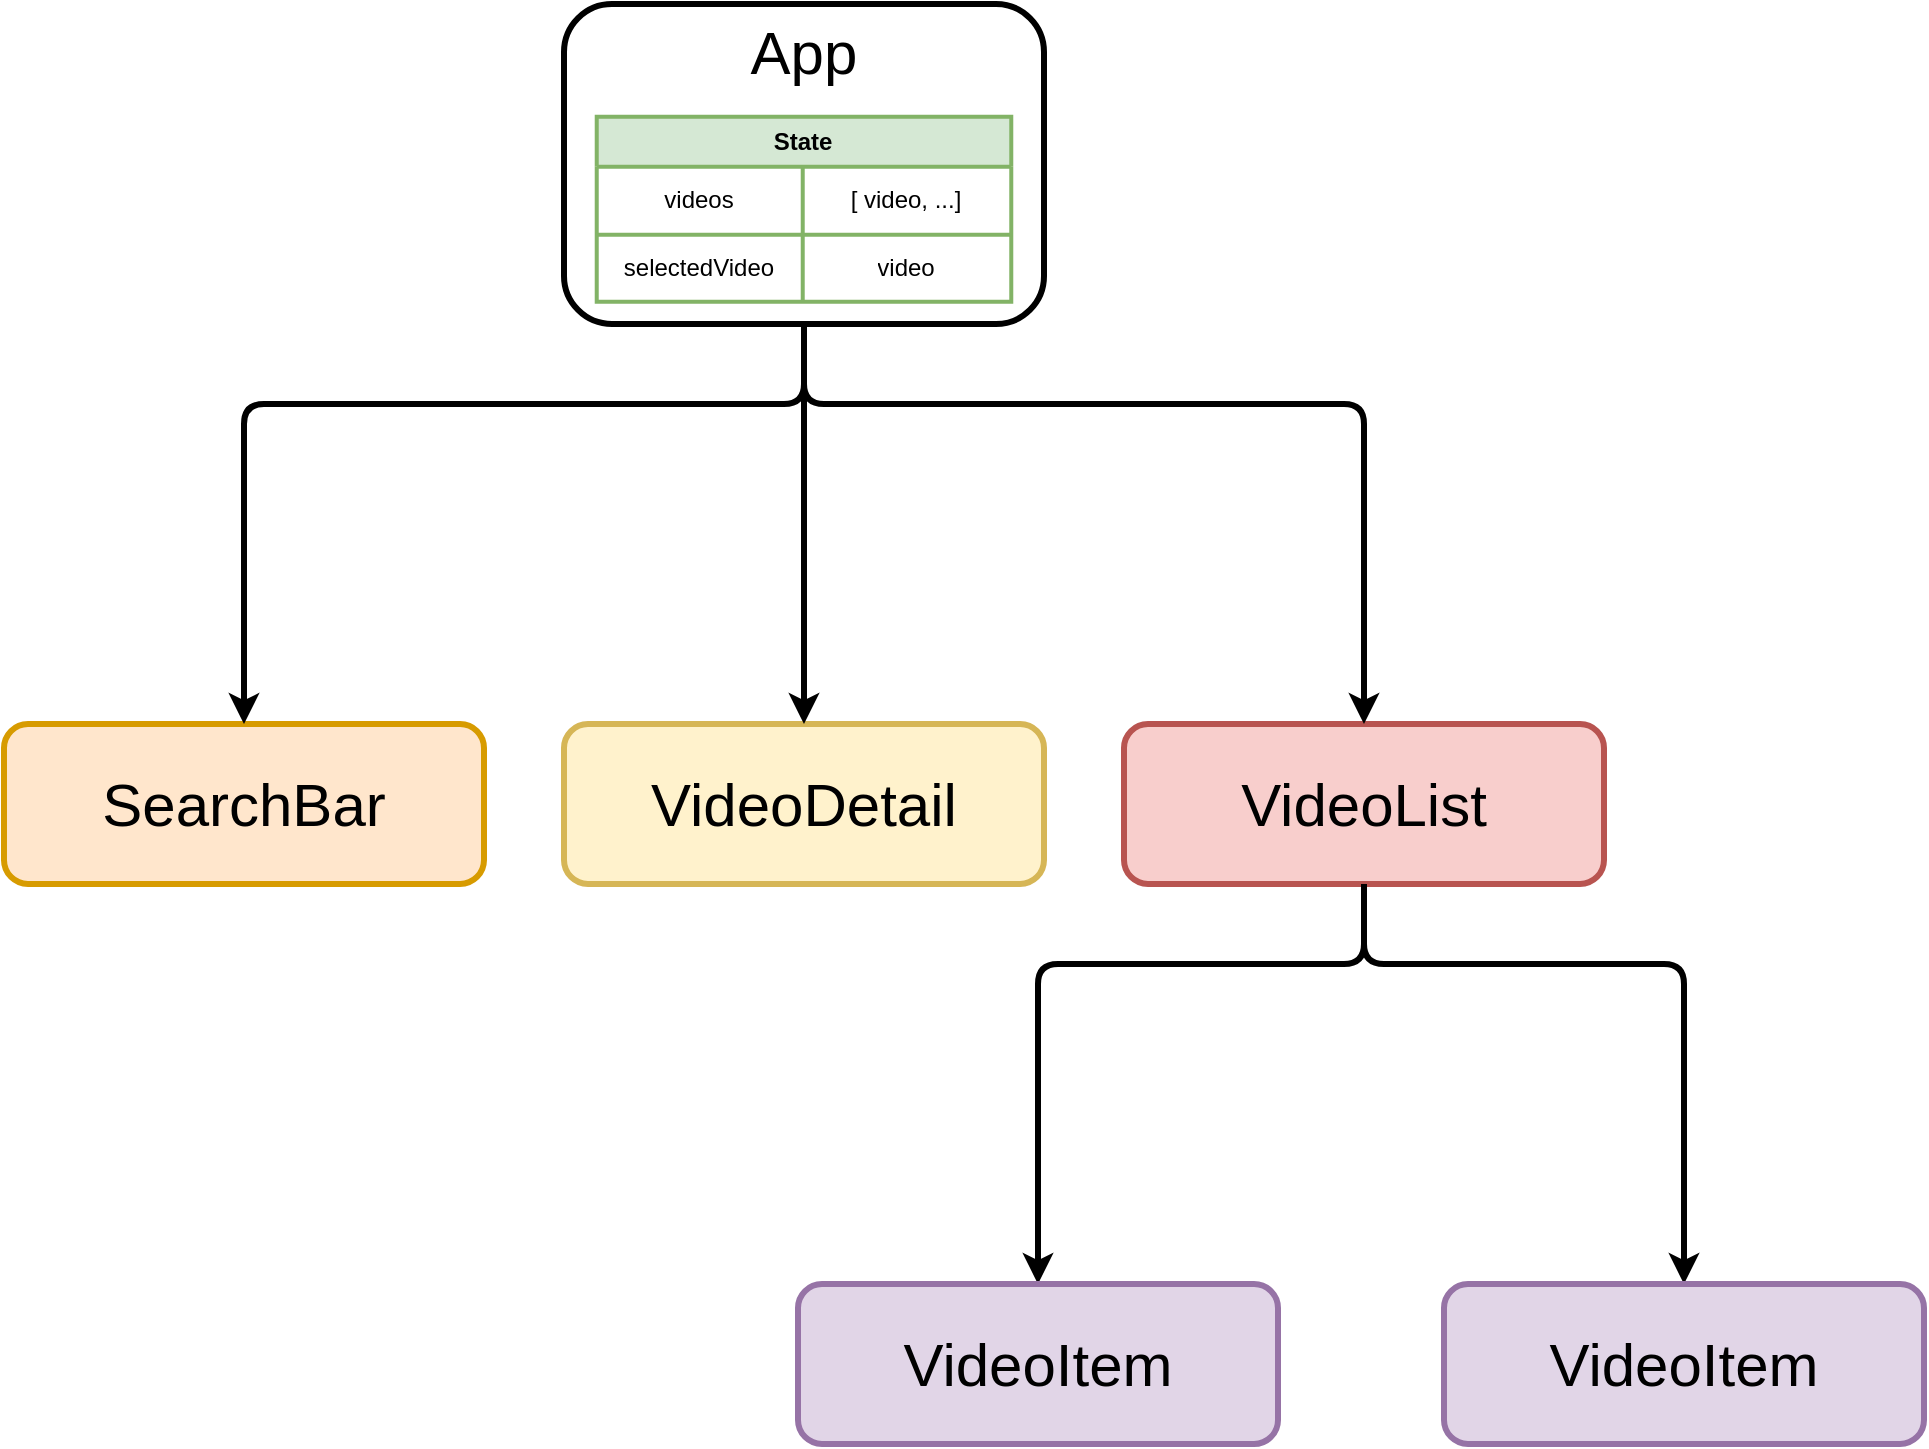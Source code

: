 <mxfile version="14.6.2" type="device" pages="2"><diagram name="Components" id="oa-BEnzGHS91n7pEYGGy"><mxGraphModel dx="957" dy="731" grid="1" gridSize="10" guides="1" tooltips="1" connect="1" arrows="1" fold="1" page="1" pageScale="1.5" pageWidth="1169" pageHeight="827" background="#ffffff" math="0" shadow="0"><root><mxCell id="_ZSbNdaOEy5kNwuSDoqu-0"/><mxCell id="_ZSbNdaOEy5kNwuSDoqu-1" parent="_ZSbNdaOEy5kNwuSDoqu-0"/><mxCell id="_ZSbNdaOEy5kNwuSDoqu-2" value="" style="group;strokeWidth=3;" vertex="1" connectable="0" parent="_ZSbNdaOEy5kNwuSDoqu-1"><mxGeometry x="680" y="240" width="240" height="160" as="geometry"/></mxCell><mxCell id="_ZSbNdaOEy5kNwuSDoqu-3" value="&lt;font style=&quot;font-size: 30px&quot;&gt;App&lt;/font&gt;" style="rounded=1;whiteSpace=wrap;html=1;verticalAlign=top;strokeWidth=3;" vertex="1" parent="_ZSbNdaOEy5kNwuSDoqu-2"><mxGeometry width="240" height="160" as="geometry"/></mxCell><mxCell id="_ZSbNdaOEy5kNwuSDoqu-4" value="State" style="shape=table;html=1;whiteSpace=wrap;startSize=25;container=1;collapsible=0;childLayout=tableLayout;fontStyle=1;align=center;fillColor=#d5e8d4;strokeColor=#82b366;rounded=0;swimlaneFillColor=#ffffff;rowLines=1;treeFolding=0;strokeWidth=2;" vertex="1" parent="_ZSbNdaOEy5kNwuSDoqu-2"><mxGeometry x="16.364" y="56.434" width="207.273" height="92.403" as="geometry"/></mxCell><mxCell id="_ZSbNdaOEy5kNwuSDoqu-5" value="" style="shape=partialRectangle;html=1;whiteSpace=wrap;collapsible=0;dropTarget=0;pointerEvents=0;fillColor=none;top=0;left=0;bottom=0;right=0;points=[[0,0.5],[1,0.5]];portConstraint=eastwest;rounded=1;" vertex="1" parent="_ZSbNdaOEy5kNwuSDoqu-4"><mxGeometry y="25" width="207.273" height="34" as="geometry"/></mxCell><mxCell id="_ZSbNdaOEy5kNwuSDoqu-6" value="videos" style="shape=partialRectangle;html=1;whiteSpace=wrap;connectable=0;fillColor=none;top=0;left=0;bottom=0;right=0;overflow=hidden;rounded=1;" vertex="1" parent="_ZSbNdaOEy5kNwuSDoqu-5"><mxGeometry width="103" height="34" as="geometry"/></mxCell><mxCell id="_ZSbNdaOEy5kNwuSDoqu-7" value="[ video, ...]" style="shape=partialRectangle;html=1;whiteSpace=wrap;connectable=0;fillColor=none;top=0;left=0;bottom=0;right=0;overflow=hidden;rounded=1;" vertex="1" parent="_ZSbNdaOEy5kNwuSDoqu-5"><mxGeometry x="103" width="104" height="34" as="geometry"/></mxCell><mxCell id="_ZSbNdaOEy5kNwuSDoqu-8" value="" style="shape=partialRectangle;html=1;whiteSpace=wrap;collapsible=0;dropTarget=0;pointerEvents=0;fillColor=none;top=0;left=0;bottom=0;right=0;points=[[0,0.5],[1,0.5]];portConstraint=eastwest;rounded=1;" vertex="1" parent="_ZSbNdaOEy5kNwuSDoqu-4"><mxGeometry y="59" width="207.273" height="33" as="geometry"/></mxCell><mxCell id="_ZSbNdaOEy5kNwuSDoqu-9" value="selectedVideo" style="shape=partialRectangle;html=1;whiteSpace=wrap;connectable=0;fillColor=none;top=0;left=0;bottom=0;right=0;overflow=hidden;rounded=1;" vertex="1" parent="_ZSbNdaOEy5kNwuSDoqu-8"><mxGeometry width="103" height="33" as="geometry"/></mxCell><mxCell id="_ZSbNdaOEy5kNwuSDoqu-10" value="video" style="shape=partialRectangle;html=1;whiteSpace=wrap;connectable=0;fillColor=none;top=0;left=0;bottom=0;right=0;overflow=hidden;rounded=1;" vertex="1" parent="_ZSbNdaOEy5kNwuSDoqu-8"><mxGeometry x="103" width="104" height="33" as="geometry"/></mxCell><mxCell id="_ZSbNdaOEy5kNwuSDoqu-11" value="&lt;font style=&quot;font-size: 30px&quot;&gt;SearchBar&lt;/font&gt;" style="rounded=1;whiteSpace=wrap;html=1;verticalAlign=middle;fillColor=#ffe6cc;strokeColor=#d79b00;strokeWidth=3;" vertex="1" parent="_ZSbNdaOEy5kNwuSDoqu-1"><mxGeometry x="400" y="600" width="240" height="80" as="geometry"/></mxCell><mxCell id="_ZSbNdaOEy5kNwuSDoqu-20" value="&lt;font style=&quot;font-size: 30px&quot;&gt;VideoDetail&lt;/font&gt;" style="rounded=1;whiteSpace=wrap;html=1;verticalAlign=middle;fillColor=#fff2cc;strokeColor=#d6b656;strokeWidth=3;" vertex="1" parent="_ZSbNdaOEy5kNwuSDoqu-1"><mxGeometry x="680" y="600" width="240" height="80" as="geometry"/></mxCell><mxCell id="_ZSbNdaOEy5kNwuSDoqu-23" value="&lt;span style=&quot;font-size: 30px&quot;&gt;VideoList&lt;/span&gt;" style="rounded=1;whiteSpace=wrap;html=1;verticalAlign=middle;fillColor=#f8cecc;strokeColor=#b85450;strokeWidth=3;" vertex="1" parent="_ZSbNdaOEy5kNwuSDoqu-1"><mxGeometry x="960" y="600" width="240" height="80" as="geometry"/></mxCell><mxCell id="_ZSbNdaOEy5kNwuSDoqu-24" style="edgeStyle=orthogonalEdgeStyle;rounded=1;orthogonalLoop=1;jettySize=auto;html=1;startArrow=none;startFill=0;endArrow=classic;endFill=1;strokeWidth=3;" edge="1" parent="_ZSbNdaOEy5kNwuSDoqu-1" source="_ZSbNdaOEy5kNwuSDoqu-3" target="_ZSbNdaOEy5kNwuSDoqu-20"><mxGeometry relative="1" as="geometry"/></mxCell><mxCell id="_ZSbNdaOEy5kNwuSDoqu-25" style="edgeStyle=orthogonalEdgeStyle;rounded=1;orthogonalLoop=1;jettySize=auto;html=1;entryX=0.5;entryY=0;entryDx=0;entryDy=0;startArrow=none;startFill=0;endArrow=classic;endFill=1;strokeWidth=3;" edge="1" parent="_ZSbNdaOEy5kNwuSDoqu-1" source="_ZSbNdaOEy5kNwuSDoqu-3" target="_ZSbNdaOEy5kNwuSDoqu-11"><mxGeometry relative="1" as="geometry"><Array as="points"><mxPoint x="800" y="440"/><mxPoint x="520" y="440"/></Array></mxGeometry></mxCell><mxCell id="_ZSbNdaOEy5kNwuSDoqu-26" style="edgeStyle=orthogonalEdgeStyle;rounded=1;orthogonalLoop=1;jettySize=auto;html=1;startArrow=none;startFill=0;endArrow=classic;endFill=1;strokeWidth=3;entryX=0.5;entryY=0;entryDx=0;entryDy=0;" edge="1" parent="_ZSbNdaOEy5kNwuSDoqu-1" source="_ZSbNdaOEy5kNwuSDoqu-3" target="_ZSbNdaOEy5kNwuSDoqu-23"><mxGeometry relative="1" as="geometry"><mxPoint x="1080" y="480" as="targetPoint"/><Array as="points"><mxPoint x="800" y="440"/><mxPoint x="1080" y="440"/></Array></mxGeometry></mxCell><mxCell id="_ZSbNdaOEy5kNwuSDoqu-27" style="edgeStyle=orthogonalEdgeStyle;rounded=1;orthogonalLoop=1;jettySize=auto;html=1;entryX=0.5;entryY=0;entryDx=0;entryDy=0;startArrow=none;startFill=0;endArrow=classic;endFill=1;strokeWidth=3;exitX=0.5;exitY=1;exitDx=0;exitDy=0;" edge="1" parent="_ZSbNdaOEy5kNwuSDoqu-1" source="_ZSbNdaOEy5kNwuSDoqu-23" target="_ZSbNdaOEy5kNwuSDoqu-35"><mxGeometry relative="1" as="geometry"><mxPoint x="1310" y="840" as="targetPoint"/><mxPoint x="1240" y="840" as="sourcePoint"/><Array as="points"><mxPoint x="1080" y="720"/><mxPoint x="1240" y="720"/></Array></mxGeometry></mxCell><mxCell id="_ZSbNdaOEy5kNwuSDoqu-35" value="&lt;span style=&quot;font-size: 30px&quot;&gt;VideoItem&lt;/span&gt;" style="rounded=1;whiteSpace=wrap;html=1;verticalAlign=middle;fillColor=#e1d5e7;strokeColor=#9673a6;strokeWidth=3;" vertex="1" parent="_ZSbNdaOEy5kNwuSDoqu-1"><mxGeometry x="1120" y="880" width="240" height="80" as="geometry"/></mxCell><mxCell id="_ZSbNdaOEy5kNwuSDoqu-36" style="edgeStyle=orthogonalEdgeStyle;rounded=1;orthogonalLoop=1;jettySize=auto;html=1;entryX=0.5;entryY=0;entryDx=0;entryDy=0;startArrow=none;startFill=0;endArrow=classic;endFill=1;strokeWidth=3;exitX=0.5;exitY=1;exitDx=0;exitDy=0;" edge="1" parent="_ZSbNdaOEy5kNwuSDoqu-1" source="_ZSbNdaOEy5kNwuSDoqu-23" target="_ZSbNdaOEy5kNwuSDoqu-44"><mxGeometry relative="1" as="geometry"><mxPoint x="987" y="840" as="targetPoint"/><mxPoint x="917" y="840" as="sourcePoint"/><Array as="points"><mxPoint x="1080" y="720"/><mxPoint x="917" y="720"/></Array></mxGeometry></mxCell><mxCell id="_ZSbNdaOEy5kNwuSDoqu-44" value="&lt;span style=&quot;font-size: 30px&quot;&gt;VideoItem&lt;/span&gt;" style="rounded=1;whiteSpace=wrap;html=1;verticalAlign=middle;fillColor=#e1d5e7;strokeColor=#9673a6;strokeWidth=3;" vertex="1" parent="_ZSbNdaOEy5kNwuSDoqu-1"><mxGeometry x="797" y="880" width="240" height="80" as="geometry"/></mxCell></root></mxGraphModel></diagram><diagram name="Props&amp;State" id="I_OQX6ArAMqyHzyi4Qbx"><mxGraphModel dx="957" dy="731" grid="1" gridSize="10" guides="1" tooltips="1" connect="1" arrows="1" fold="1" page="1" pageScale="1.5" pageWidth="1169" pageHeight="827" background="#ffffff" math="0" shadow="0"><root><mxCell id="qaqHf1FejobcbyOZBKg7-0"/><mxCell id="qaqHf1FejobcbyOZBKg7-1" parent="qaqHf1FejobcbyOZBKg7-0"/><mxCell id="qaqHf1FejobcbyOZBKg7-2" value="" style="group;strokeWidth=3;" vertex="1" connectable="0" parent="qaqHf1FejobcbyOZBKg7-1"><mxGeometry x="680" y="240" width="240" height="160" as="geometry"/></mxCell><mxCell id="qaqHf1FejobcbyOZBKg7-3" value="&lt;font style=&quot;font-size: 30px&quot;&gt;App&lt;/font&gt;" style="rounded=1;whiteSpace=wrap;html=1;verticalAlign=top;strokeWidth=3;" vertex="1" parent="qaqHf1FejobcbyOZBKg7-2"><mxGeometry width="240" height="160" as="geometry"/></mxCell><mxCell id="qaqHf1FejobcbyOZBKg7-4" value="State" style="shape=table;html=1;whiteSpace=wrap;startSize=25;container=1;collapsible=0;childLayout=tableLayout;fontStyle=1;align=center;fillColor=#d5e8d4;strokeColor=#82b366;rounded=0;swimlaneFillColor=#ffffff;rowLines=1;treeFolding=0;strokeWidth=2;" vertex="1" parent="qaqHf1FejobcbyOZBKg7-2"><mxGeometry x="16.364" y="56.434" width="207.273" height="92.403" as="geometry"/></mxCell><mxCell id="qaqHf1FejobcbyOZBKg7-5" value="" style="shape=partialRectangle;html=1;whiteSpace=wrap;collapsible=0;dropTarget=0;pointerEvents=0;fillColor=none;top=0;left=0;bottom=0;right=0;points=[[0,0.5],[1,0.5]];portConstraint=eastwest;rounded=1;" vertex="1" parent="qaqHf1FejobcbyOZBKg7-4"><mxGeometry y="25" width="207.273" height="34" as="geometry"/></mxCell><mxCell id="qaqHf1FejobcbyOZBKg7-6" value="videos" style="shape=partialRectangle;html=1;whiteSpace=wrap;connectable=0;fillColor=none;top=0;left=0;bottom=0;right=0;overflow=hidden;rounded=1;" vertex="1" parent="qaqHf1FejobcbyOZBKg7-5"><mxGeometry width="103" height="34" as="geometry"/></mxCell><mxCell id="qaqHf1FejobcbyOZBKg7-7" value="[ video, ...]" style="shape=partialRectangle;html=1;whiteSpace=wrap;connectable=0;fillColor=none;top=0;left=0;bottom=0;right=0;overflow=hidden;rounded=1;" vertex="1" parent="qaqHf1FejobcbyOZBKg7-5"><mxGeometry x="103" width="104" height="34" as="geometry"/></mxCell><mxCell id="qaqHf1FejobcbyOZBKg7-8" value="" style="shape=partialRectangle;html=1;whiteSpace=wrap;collapsible=0;dropTarget=0;pointerEvents=0;fillColor=none;top=0;left=0;bottom=0;right=0;points=[[0,0.5],[1,0.5]];portConstraint=eastwest;rounded=1;" vertex="1" parent="qaqHf1FejobcbyOZBKg7-4"><mxGeometry y="59" width="207.273" height="33" as="geometry"/></mxCell><mxCell id="qaqHf1FejobcbyOZBKg7-9" value="selectedVideo" style="shape=partialRectangle;html=1;whiteSpace=wrap;connectable=0;fillColor=none;top=0;left=0;bottom=0;right=0;overflow=hidden;rounded=1;" vertex="1" parent="qaqHf1FejobcbyOZBKg7-8"><mxGeometry width="103" height="33" as="geometry"/></mxCell><mxCell id="qaqHf1FejobcbyOZBKg7-10" value="video" style="shape=partialRectangle;html=1;whiteSpace=wrap;connectable=0;fillColor=none;top=0;left=0;bottom=0;right=0;overflow=hidden;rounded=1;" vertex="1" parent="qaqHf1FejobcbyOZBKg7-8"><mxGeometry x="103" width="104" height="33" as="geometry"/></mxCell><mxCell id="qaqHf1FejobcbyOZBKg7-11" value="&lt;font style=&quot;font-size: 30px&quot;&gt;SearchBar&lt;/font&gt;" style="rounded=1;whiteSpace=wrap;html=1;verticalAlign=middle;fillColor=#ffe6cc;strokeColor=#d79b00;strokeWidth=3;" vertex="1" parent="qaqHf1FejobcbyOZBKg7-1"><mxGeometry x="400" y="600" width="240" height="80" as="geometry"/></mxCell><mxCell id="qaqHf1FejobcbyOZBKg7-12" style="edgeStyle=orthogonalEdgeStyle;rounded=1;orthogonalLoop=1;jettySize=auto;html=1;entryX=0.5;entryY=0;entryDx=0;entryDy=0;startArrow=none;startFill=0;endArrow=classic;endFill=1;strokeWidth=3;" edge="1" parent="qaqHf1FejobcbyOZBKg7-1" source="qaqHf1FejobcbyOZBKg7-13" target="qaqHf1FejobcbyOZBKg7-23"><mxGeometry relative="1" as="geometry"><mxPoint x="1030" y="560" as="targetPoint"/></mxGeometry></mxCell><mxCell id="qaqHf1FejobcbyOZBKg7-13" value="Props" style="shape=table;html=1;whiteSpace=wrap;startSize=25;container=1;collapsible=0;childLayout=tableLayout;fontStyle=1;align=center;fillColor=#dae8fc;strokeColor=#6c8ebf;rounded=0;swimlaneFillColor=#ffffff;rowLines=1;treeFolding=0;strokeWidth=2;" vertex="1" parent="qaqHf1FejobcbyOZBKg7-1"><mxGeometry x="980" y="480" width="200" height="80" as="geometry"/></mxCell><mxCell id="qaqHf1FejobcbyOZBKg7-14" value="" style="shape=partialRectangle;html=1;whiteSpace=wrap;collapsible=0;dropTarget=0;pointerEvents=0;fillColor=none;top=0;left=0;bottom=0;right=0;points=[[0,0.5],[1,0.5]];portConstraint=eastwest;rounded=1;" vertex="1" parent="qaqHf1FejobcbyOZBKg7-13"><mxGeometry y="25" width="200" height="28" as="geometry"/></mxCell><mxCell id="qaqHf1FejobcbyOZBKg7-15" value="videos" style="shape=partialRectangle;html=1;whiteSpace=wrap;connectable=0;fillColor=none;top=0;left=0;bottom=0;right=0;overflow=hidden;rounded=1;" vertex="1" parent="qaqHf1FejobcbyOZBKg7-14"><mxGeometry width="100" height="28" as="geometry"/></mxCell><mxCell id="qaqHf1FejobcbyOZBKg7-16" value="[ video, ...]" style="shape=partialRectangle;html=1;whiteSpace=wrap;connectable=0;fillColor=none;top=0;left=0;bottom=0;right=0;overflow=hidden;rounded=1;" vertex="1" parent="qaqHf1FejobcbyOZBKg7-14"><mxGeometry x="100" width="100" height="28" as="geometry"/></mxCell><mxCell id="qaqHf1FejobcbyOZBKg7-17" value="" style="shape=partialRectangle;html=1;whiteSpace=wrap;collapsible=0;dropTarget=0;pointerEvents=0;fillColor=none;top=0;left=0;bottom=0;right=0;points=[[0,0.5],[1,0.5]];portConstraint=eastwest;rounded=1;" vertex="1" parent="qaqHf1FejobcbyOZBKg7-13"><mxGeometry y="53" width="200" height="27" as="geometry"/></mxCell><mxCell id="qaqHf1FejobcbyOZBKg7-18" value="onVideoSelect" style="shape=partialRectangle;html=1;whiteSpace=wrap;connectable=0;fillColor=none;top=0;left=0;bottom=0;right=0;overflow=hidden;rounded=1;" vertex="1" parent="qaqHf1FejobcbyOZBKg7-17"><mxGeometry width="100" height="27" as="geometry"/></mxCell><mxCell id="qaqHf1FejobcbyOZBKg7-19" value="() =&amp;gt; {}" style="shape=partialRectangle;html=1;whiteSpace=wrap;connectable=0;fillColor=none;top=0;left=0;bottom=0;right=0;overflow=hidden;rounded=1;" vertex="1" parent="qaqHf1FejobcbyOZBKg7-17"><mxGeometry x="100" width="100" height="27" as="geometry"/></mxCell><mxCell id="qaqHf1FejobcbyOZBKg7-20" value="&lt;font style=&quot;font-size: 30px&quot;&gt;VideoDetail&lt;/font&gt;" style="rounded=1;whiteSpace=wrap;html=1;verticalAlign=middle;fillColor=#fff2cc;strokeColor=#d6b656;strokeWidth=3;" vertex="1" parent="qaqHf1FejobcbyOZBKg7-1"><mxGeometry x="680" y="600" width="240" height="80" as="geometry"/></mxCell><mxCell id="qaqHf1FejobcbyOZBKg7-21" style="edgeStyle=orthogonalEdgeStyle;rounded=1;orthogonalLoop=1;jettySize=auto;html=1;entryX=0.5;entryY=0;entryDx=0;entryDy=0;startArrow=none;startFill=0;endArrow=none;endFill=0;strokeWidth=3;" edge="1" parent="qaqHf1FejobcbyOZBKg7-1" source="qaqHf1FejobcbyOZBKg7-23" target="qaqHf1FejobcbyOZBKg7-28"><mxGeometry relative="1" as="geometry"><Array as="points"><mxPoint x="1080" y="720"/><mxPoint x="1240" y="720"/></Array></mxGeometry></mxCell><mxCell id="qaqHf1FejobcbyOZBKg7-22" style="edgeStyle=orthogonalEdgeStyle;rounded=1;orthogonalLoop=1;jettySize=auto;html=1;entryX=0.5;entryY=0;entryDx=0;entryDy=0;startArrow=none;startFill=0;endArrow=none;endFill=0;strokeWidth=3;" edge="1" parent="qaqHf1FejobcbyOZBKg7-1" source="qaqHf1FejobcbyOZBKg7-23" target="qaqHf1FejobcbyOZBKg7-37"><mxGeometry relative="1" as="geometry"/></mxCell><mxCell id="qaqHf1FejobcbyOZBKg7-23" value="&lt;span style=&quot;font-size: 30px&quot;&gt;VideoList&lt;/span&gt;" style="rounded=1;whiteSpace=wrap;html=1;verticalAlign=middle;fillColor=#f8cecc;strokeColor=#b85450;strokeWidth=3;" vertex="1" parent="qaqHf1FejobcbyOZBKg7-1"><mxGeometry x="960" y="600" width="240" height="80" as="geometry"/></mxCell><mxCell id="qaqHf1FejobcbyOZBKg7-24" style="edgeStyle=orthogonalEdgeStyle;rounded=1;orthogonalLoop=1;jettySize=auto;html=1;startArrow=none;startFill=0;endArrow=classic;endFill=1;strokeWidth=3;" edge="1" parent="qaqHf1FejobcbyOZBKg7-1" source="qaqHf1FejobcbyOZBKg7-3" target="qaqHf1FejobcbyOZBKg7-20"><mxGeometry relative="1" as="geometry"/></mxCell><mxCell id="qaqHf1FejobcbyOZBKg7-25" style="edgeStyle=orthogonalEdgeStyle;rounded=1;orthogonalLoop=1;jettySize=auto;html=1;entryX=0.5;entryY=0;entryDx=0;entryDy=0;startArrow=none;startFill=0;endArrow=classic;endFill=1;strokeWidth=3;" edge="1" parent="qaqHf1FejobcbyOZBKg7-1" source="qaqHf1FejobcbyOZBKg7-3" target="qaqHf1FejobcbyOZBKg7-11"><mxGeometry relative="1" as="geometry"><Array as="points"><mxPoint x="800" y="440"/><mxPoint x="520" y="440"/></Array></mxGeometry></mxCell><mxCell id="qaqHf1FejobcbyOZBKg7-26" style="edgeStyle=orthogonalEdgeStyle;rounded=1;orthogonalLoop=1;jettySize=auto;html=1;startArrow=none;startFill=0;endArrow=none;endFill=0;strokeWidth=3;" edge="1" parent="qaqHf1FejobcbyOZBKg7-1" source="qaqHf1FejobcbyOZBKg7-3" target="qaqHf1FejobcbyOZBKg7-13"><mxGeometry relative="1" as="geometry"><Array as="points"><mxPoint x="800" y="440"/><mxPoint x="1080" y="440"/></Array></mxGeometry></mxCell><mxCell id="qaqHf1FejobcbyOZBKg7-27" style="edgeStyle=orthogonalEdgeStyle;rounded=1;orthogonalLoop=1;jettySize=auto;html=1;entryX=0.5;entryY=0;entryDx=0;entryDy=0;startArrow=none;startFill=0;endArrow=classic;endFill=1;strokeWidth=3;" edge="1" parent="qaqHf1FejobcbyOZBKg7-1" source="qaqHf1FejobcbyOZBKg7-28" target="qaqHf1FejobcbyOZBKg7-35"><mxGeometry relative="1" as="geometry"><mxPoint x="1310" y="840" as="targetPoint"/></mxGeometry></mxCell><mxCell id="qaqHf1FejobcbyOZBKg7-28" value="Props" style="shape=table;html=1;whiteSpace=wrap;startSize=25;container=1;collapsible=0;childLayout=tableLayout;fontStyle=1;align=center;fillColor=#dae8fc;strokeColor=#6c8ebf;rounded=0;swimlaneFillColor=#ffffff;rowLines=1;treeFolding=0;strokeWidth=2;" vertex="1" parent="qaqHf1FejobcbyOZBKg7-1"><mxGeometry x="1140" y="760" width="200" height="80" as="geometry"/></mxCell><mxCell id="qaqHf1FejobcbyOZBKg7-29" value="" style="shape=partialRectangle;html=1;whiteSpace=wrap;collapsible=0;dropTarget=0;pointerEvents=0;fillColor=none;top=0;left=0;bottom=0;right=0;points=[[0,0.5],[1,0.5]];portConstraint=eastwest;rounded=1;" vertex="1" parent="qaqHf1FejobcbyOZBKg7-28"><mxGeometry y="25" width="200" height="28" as="geometry"/></mxCell><mxCell id="qaqHf1FejobcbyOZBKg7-30" value="videos" style="shape=partialRectangle;html=1;whiteSpace=wrap;connectable=0;fillColor=none;top=0;left=0;bottom=0;right=0;overflow=hidden;rounded=1;" vertex="1" parent="qaqHf1FejobcbyOZBKg7-29"><mxGeometry width="100" height="28" as="geometry"/></mxCell><mxCell id="qaqHf1FejobcbyOZBKg7-31" value="video" style="shape=partialRectangle;html=1;whiteSpace=wrap;connectable=0;fillColor=none;top=0;left=0;bottom=0;right=0;overflow=hidden;rounded=1;" vertex="1" parent="qaqHf1FejobcbyOZBKg7-29"><mxGeometry x="100" width="100" height="28" as="geometry"/></mxCell><mxCell id="qaqHf1FejobcbyOZBKg7-32" value="" style="shape=partialRectangle;html=1;whiteSpace=wrap;collapsible=0;dropTarget=0;pointerEvents=0;fillColor=none;top=0;left=0;bottom=0;right=0;points=[[0,0.5],[1,0.5]];portConstraint=eastwest;rounded=1;" vertex="1" parent="qaqHf1FejobcbyOZBKg7-28"><mxGeometry y="53" width="200" height="27" as="geometry"/></mxCell><mxCell id="qaqHf1FejobcbyOZBKg7-33" value="onVideoSelect" style="shape=partialRectangle;html=1;whiteSpace=wrap;connectable=0;fillColor=none;top=0;left=0;bottom=0;right=0;overflow=hidden;rounded=1;" vertex="1" parent="qaqHf1FejobcbyOZBKg7-32"><mxGeometry width="100" height="27" as="geometry"/></mxCell><mxCell id="qaqHf1FejobcbyOZBKg7-34" value="() =&amp;gt; {}" style="shape=partialRectangle;html=1;whiteSpace=wrap;connectable=0;fillColor=none;top=0;left=0;bottom=0;right=0;overflow=hidden;rounded=1;" vertex="1" parent="qaqHf1FejobcbyOZBKg7-32"><mxGeometry x="100" width="100" height="27" as="geometry"/></mxCell><mxCell id="qaqHf1FejobcbyOZBKg7-35" value="&lt;span style=&quot;font-size: 30px&quot;&gt;VideoItem&lt;/span&gt;" style="rounded=1;whiteSpace=wrap;html=1;verticalAlign=middle;fillColor=#e1d5e7;strokeColor=#9673a6;strokeWidth=3;" vertex="1" parent="qaqHf1FejobcbyOZBKg7-1"><mxGeometry x="1120" y="880" width="240" height="80" as="geometry"/></mxCell><mxCell id="qaqHf1FejobcbyOZBKg7-36" style="edgeStyle=orthogonalEdgeStyle;rounded=1;orthogonalLoop=1;jettySize=auto;html=1;entryX=0.5;entryY=0;entryDx=0;entryDy=0;startArrow=none;startFill=0;endArrow=classic;endFill=1;strokeWidth=3;" edge="1" parent="qaqHf1FejobcbyOZBKg7-1" source="qaqHf1FejobcbyOZBKg7-37" target="qaqHf1FejobcbyOZBKg7-44"><mxGeometry relative="1" as="geometry"><mxPoint x="987" y="840" as="targetPoint"/></mxGeometry></mxCell><mxCell id="qaqHf1FejobcbyOZBKg7-37" value="Props" style="shape=table;html=1;whiteSpace=wrap;startSize=25;container=1;collapsible=0;childLayout=tableLayout;fontStyle=1;align=center;fillColor=#dae8fc;strokeColor=#6c8ebf;rounded=0;swimlaneFillColor=#ffffff;rowLines=1;treeFolding=0;strokeWidth=2;" vertex="1" parent="qaqHf1FejobcbyOZBKg7-1"><mxGeometry x="817" y="760" width="200" height="80" as="geometry"/></mxCell><mxCell id="qaqHf1FejobcbyOZBKg7-38" value="" style="shape=partialRectangle;html=1;whiteSpace=wrap;collapsible=0;dropTarget=0;pointerEvents=0;fillColor=none;top=0;left=0;bottom=0;right=0;points=[[0,0.5],[1,0.5]];portConstraint=eastwest;rounded=1;" vertex="1" parent="qaqHf1FejobcbyOZBKg7-37"><mxGeometry y="25" width="200" height="28" as="geometry"/></mxCell><mxCell id="qaqHf1FejobcbyOZBKg7-39" value="videos" style="shape=partialRectangle;html=1;whiteSpace=wrap;connectable=0;fillColor=none;top=0;left=0;bottom=0;right=0;overflow=hidden;rounded=1;" vertex="1" parent="qaqHf1FejobcbyOZBKg7-38"><mxGeometry width="100" height="28" as="geometry"/></mxCell><mxCell id="qaqHf1FejobcbyOZBKg7-40" value="video" style="shape=partialRectangle;html=1;whiteSpace=wrap;connectable=0;fillColor=none;top=0;left=0;bottom=0;right=0;overflow=hidden;rounded=1;" vertex="1" parent="qaqHf1FejobcbyOZBKg7-38"><mxGeometry x="100" width="100" height="28" as="geometry"/></mxCell><mxCell id="qaqHf1FejobcbyOZBKg7-41" value="" style="shape=partialRectangle;html=1;whiteSpace=wrap;collapsible=0;dropTarget=0;pointerEvents=0;fillColor=none;top=0;left=0;bottom=0;right=0;points=[[0,0.5],[1,0.5]];portConstraint=eastwest;rounded=1;" vertex="1" parent="qaqHf1FejobcbyOZBKg7-37"><mxGeometry y="53" width="200" height="27" as="geometry"/></mxCell><mxCell id="qaqHf1FejobcbyOZBKg7-42" value="onVideoSelect" style="shape=partialRectangle;html=1;whiteSpace=wrap;connectable=0;fillColor=none;top=0;left=0;bottom=0;right=0;overflow=hidden;rounded=1;" vertex="1" parent="qaqHf1FejobcbyOZBKg7-41"><mxGeometry width="100" height="27" as="geometry"/></mxCell><mxCell id="qaqHf1FejobcbyOZBKg7-43" value="() =&amp;gt; {}" style="shape=partialRectangle;html=1;whiteSpace=wrap;connectable=0;fillColor=none;top=0;left=0;bottom=0;right=0;overflow=hidden;rounded=1;" vertex="1" parent="qaqHf1FejobcbyOZBKg7-41"><mxGeometry x="100" width="100" height="27" as="geometry"/></mxCell><mxCell id="qaqHf1FejobcbyOZBKg7-44" value="&lt;span style=&quot;font-size: 30px&quot;&gt;VideoItem&lt;/span&gt;" style="rounded=1;whiteSpace=wrap;html=1;verticalAlign=middle;fillColor=#e1d5e7;strokeColor=#9673a6;strokeWidth=3;" vertex="1" parent="qaqHf1FejobcbyOZBKg7-1"><mxGeometry x="797" y="880" width="240" height="80" as="geometry"/></mxCell></root></mxGraphModel></diagram></mxfile>